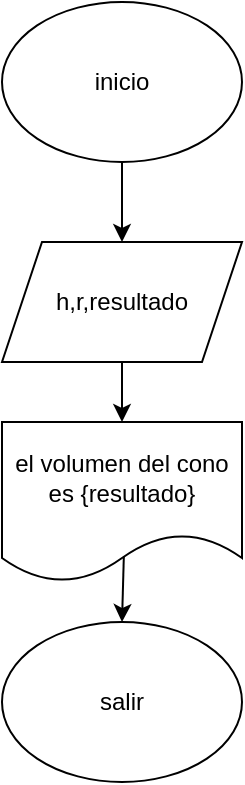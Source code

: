 <mxfile>
    <diagram id="u8hInpqe8xS4HSpNqO8s" name="Page-1">
        <mxGraphModel dx="805" dy="505" grid="1" gridSize="10" guides="1" tooltips="1" connect="1" arrows="1" fold="1" page="1" pageScale="1" pageWidth="850" pageHeight="1100" math="0" shadow="0">
            <root>
                <mxCell id="0"/>
                <mxCell id="1" parent="0"/>
                <mxCell id="4" value="" style="edgeStyle=none;html=1;" edge="1" parent="1" source="2" target="3">
                    <mxGeometry relative="1" as="geometry"/>
                </mxCell>
                <mxCell id="2" value="inicio" style="ellipse;whiteSpace=wrap;html=1;" vertex="1" parent="1">
                    <mxGeometry x="320" y="180" width="120" height="80" as="geometry"/>
                </mxCell>
                <mxCell id="3" value="h,r,resultado" style="shape=parallelogram;perimeter=parallelogramPerimeter;whiteSpace=wrap;html=1;fixedSize=1;" vertex="1" parent="1">
                    <mxGeometry x="320" y="300" width="120" height="60" as="geometry"/>
                </mxCell>
                <mxCell id="7" style="edgeStyle=none;html=1;entryX=0.5;entryY=0;entryDx=0;entryDy=0;exitX=0.5;exitY=1;exitDx=0;exitDy=0;" edge="1" parent="1" source="3" target="6">
                    <mxGeometry relative="1" as="geometry"/>
                </mxCell>
                <mxCell id="9" style="edgeStyle=none;html=1;entryX=0.5;entryY=0;entryDx=0;entryDy=0;exitX=0.508;exitY=0.82;exitDx=0;exitDy=0;exitPerimeter=0;" edge="1" parent="1" source="6" target="8">
                    <mxGeometry relative="1" as="geometry"/>
                </mxCell>
                <mxCell id="6" value="el volumen del cono&lt;br&gt;es {resultado}" style="shape=document;whiteSpace=wrap;html=1;boundedLbl=1;" vertex="1" parent="1">
                    <mxGeometry x="320" y="390" width="120" height="80" as="geometry"/>
                </mxCell>
                <mxCell id="8" value="salir&lt;br&gt;" style="ellipse;whiteSpace=wrap;html=1;" vertex="1" parent="1">
                    <mxGeometry x="320" y="490" width="120" height="80" as="geometry"/>
                </mxCell>
            </root>
        </mxGraphModel>
    </diagram>
</mxfile>